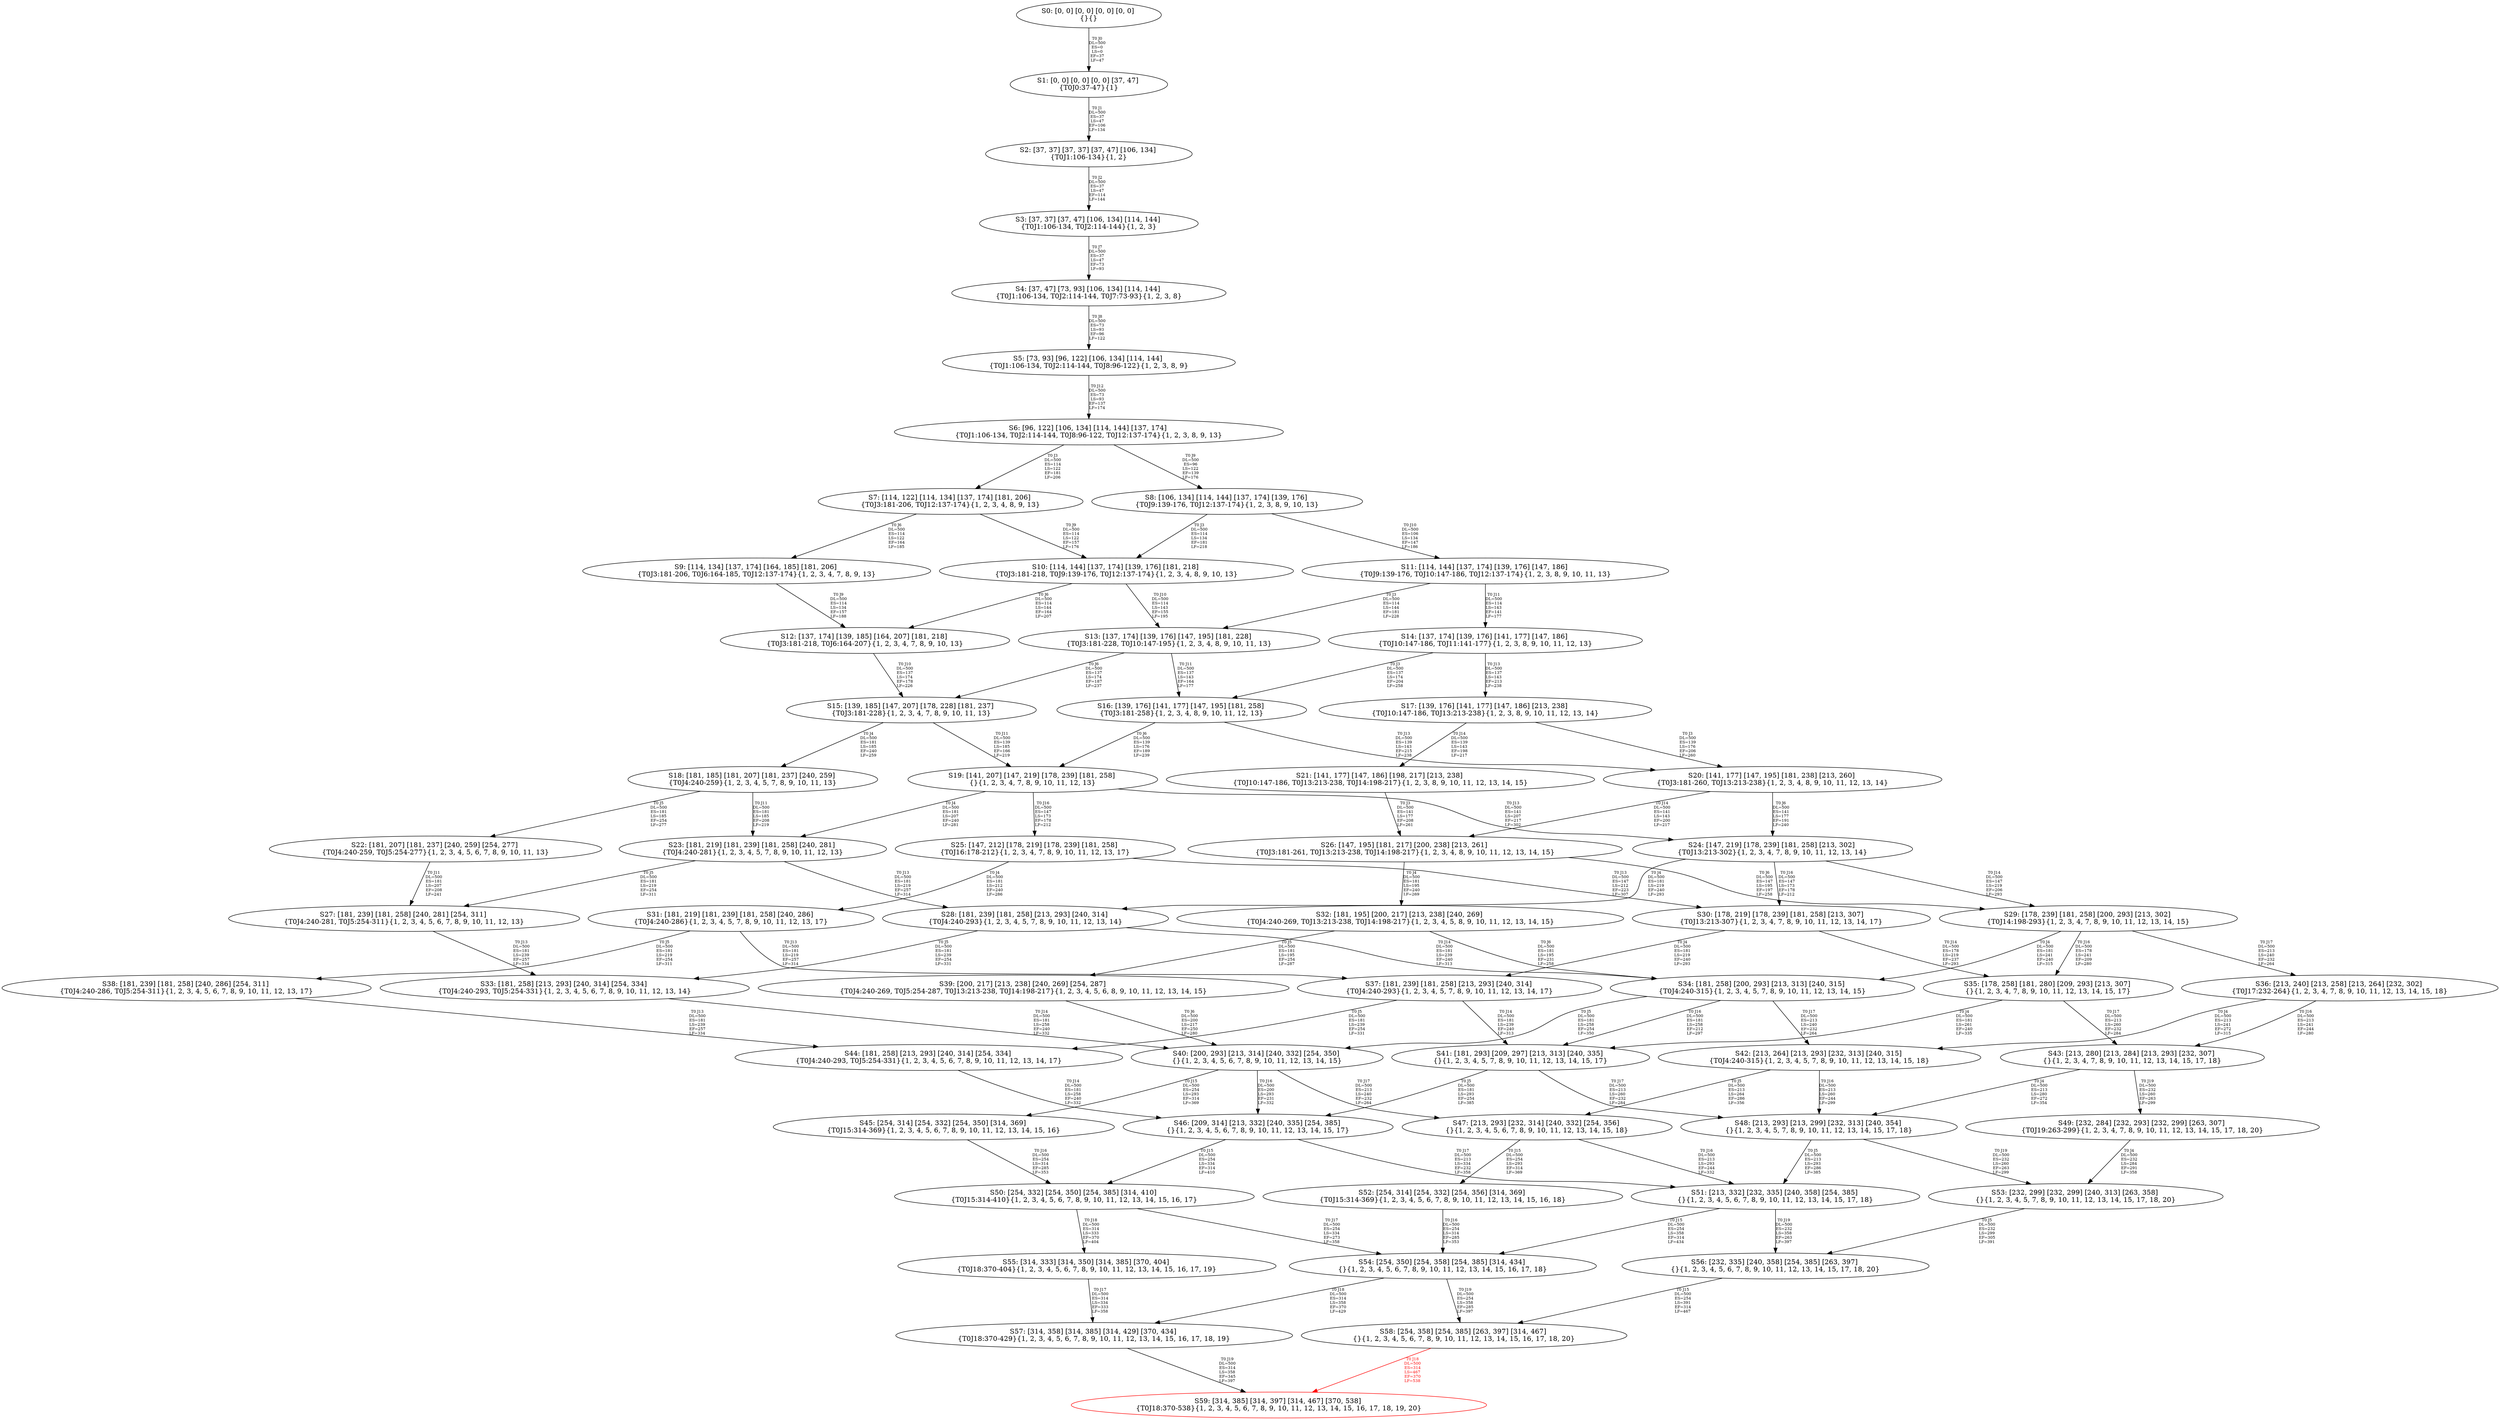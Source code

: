 digraph {
	S0[label="S0: [0, 0] [0, 0] [0, 0] [0, 0] \n{}{}"];
	S1[label="S1: [0, 0] [0, 0] [0, 0] [37, 47] \n{T0J0:37-47}{1}"];
	S2[label="S2: [37, 37] [37, 37] [37, 47] [106, 134] \n{T0J1:106-134}{1, 2}"];
	S3[label="S3: [37, 37] [37, 47] [106, 134] [114, 144] \n{T0J1:106-134, T0J2:114-144}{1, 2, 3}"];
	S4[label="S4: [37, 47] [73, 93] [106, 134] [114, 144] \n{T0J1:106-134, T0J2:114-144, T0J7:73-93}{1, 2, 3, 8}"];
	S5[label="S5: [73, 93] [96, 122] [106, 134] [114, 144] \n{T0J1:106-134, T0J2:114-144, T0J8:96-122}{1, 2, 3, 8, 9}"];
	S6[label="S6: [96, 122] [106, 134] [114, 144] [137, 174] \n{T0J1:106-134, T0J2:114-144, T0J8:96-122, T0J12:137-174}{1, 2, 3, 8, 9, 13}"];
	S7[label="S7: [114, 122] [114, 134] [137, 174] [181, 206] \n{T0J3:181-206, T0J12:137-174}{1, 2, 3, 4, 8, 9, 13}"];
	S8[label="S8: [106, 134] [114, 144] [137, 174] [139, 176] \n{T0J9:139-176, T0J12:137-174}{1, 2, 3, 8, 9, 10, 13}"];
	S9[label="S9: [114, 134] [137, 174] [164, 185] [181, 206] \n{T0J3:181-206, T0J6:164-185, T0J12:137-174}{1, 2, 3, 4, 7, 8, 9, 13}"];
	S10[label="S10: [114, 144] [137, 174] [139, 176] [181, 218] \n{T0J3:181-218, T0J9:139-176, T0J12:137-174}{1, 2, 3, 4, 8, 9, 10, 13}"];
	S11[label="S11: [114, 144] [137, 174] [139, 176] [147, 186] \n{T0J9:139-176, T0J10:147-186, T0J12:137-174}{1, 2, 3, 8, 9, 10, 11, 13}"];
	S12[label="S12: [137, 174] [139, 185] [164, 207] [181, 218] \n{T0J3:181-218, T0J6:164-207}{1, 2, 3, 4, 7, 8, 9, 10, 13}"];
	S13[label="S13: [137, 174] [139, 176] [147, 195] [181, 228] \n{T0J3:181-228, T0J10:147-195}{1, 2, 3, 4, 8, 9, 10, 11, 13}"];
	S14[label="S14: [137, 174] [139, 176] [141, 177] [147, 186] \n{T0J10:147-186, T0J11:141-177}{1, 2, 3, 8, 9, 10, 11, 12, 13}"];
	S15[label="S15: [139, 185] [147, 207] [178, 228] [181, 237] \n{T0J3:181-228}{1, 2, 3, 4, 7, 8, 9, 10, 11, 13}"];
	S16[label="S16: [139, 176] [141, 177] [147, 195] [181, 258] \n{T0J3:181-258}{1, 2, 3, 4, 8, 9, 10, 11, 12, 13}"];
	S17[label="S17: [139, 176] [141, 177] [147, 186] [213, 238] \n{T0J10:147-186, T0J13:213-238}{1, 2, 3, 8, 9, 10, 11, 12, 13, 14}"];
	S18[label="S18: [181, 185] [181, 207] [181, 237] [240, 259] \n{T0J4:240-259}{1, 2, 3, 4, 5, 7, 8, 9, 10, 11, 13}"];
	S19[label="S19: [141, 207] [147, 219] [178, 239] [181, 258] \n{}{1, 2, 3, 4, 7, 8, 9, 10, 11, 12, 13}"];
	S20[label="S20: [141, 177] [147, 195] [181, 238] [213, 260] \n{T0J3:181-260, T0J13:213-238}{1, 2, 3, 4, 8, 9, 10, 11, 12, 13, 14}"];
	S21[label="S21: [141, 177] [147, 186] [198, 217] [213, 238] \n{T0J10:147-186, T0J13:213-238, T0J14:198-217}{1, 2, 3, 8, 9, 10, 11, 12, 13, 14, 15}"];
	S22[label="S22: [181, 207] [181, 237] [240, 259] [254, 277] \n{T0J4:240-259, T0J5:254-277}{1, 2, 3, 4, 5, 6, 7, 8, 9, 10, 11, 13}"];
	S23[label="S23: [181, 219] [181, 239] [181, 258] [240, 281] \n{T0J4:240-281}{1, 2, 3, 4, 5, 7, 8, 9, 10, 11, 12, 13}"];
	S24[label="S24: [147, 219] [178, 239] [181, 258] [213, 302] \n{T0J13:213-302}{1, 2, 3, 4, 7, 8, 9, 10, 11, 12, 13, 14}"];
	S25[label="S25: [147, 212] [178, 219] [178, 239] [181, 258] \n{T0J16:178-212}{1, 2, 3, 4, 7, 8, 9, 10, 11, 12, 13, 17}"];
	S26[label="S26: [147, 195] [181, 217] [200, 238] [213, 261] \n{T0J3:181-261, T0J13:213-238, T0J14:198-217}{1, 2, 3, 4, 8, 9, 10, 11, 12, 13, 14, 15}"];
	S27[label="S27: [181, 239] [181, 258] [240, 281] [254, 311] \n{T0J4:240-281, T0J5:254-311}{1, 2, 3, 4, 5, 6, 7, 8, 9, 10, 11, 12, 13}"];
	S28[label="S28: [181, 239] [181, 258] [213, 293] [240, 314] \n{T0J4:240-293}{1, 2, 3, 4, 5, 7, 8, 9, 10, 11, 12, 13, 14}"];
	S29[label="S29: [178, 239] [181, 258] [200, 293] [213, 302] \n{T0J14:198-293}{1, 2, 3, 4, 7, 8, 9, 10, 11, 12, 13, 14, 15}"];
	S30[label="S30: [178, 219] [178, 239] [181, 258] [213, 307] \n{T0J13:213-307}{1, 2, 3, 4, 7, 8, 9, 10, 11, 12, 13, 14, 17}"];
	S31[label="S31: [181, 219] [181, 239] [181, 258] [240, 286] \n{T0J4:240-286}{1, 2, 3, 4, 5, 7, 8, 9, 10, 11, 12, 13, 17}"];
	S32[label="S32: [181, 195] [200, 217] [213, 238] [240, 269] \n{T0J4:240-269, T0J13:213-238, T0J14:198-217}{1, 2, 3, 4, 5, 8, 9, 10, 11, 12, 13, 14, 15}"];
	S33[label="S33: [181, 258] [213, 293] [240, 314] [254, 334] \n{T0J4:240-293, T0J5:254-331}{1, 2, 3, 4, 5, 6, 7, 8, 9, 10, 11, 12, 13, 14}"];
	S34[label="S34: [181, 258] [200, 293] [213, 313] [240, 315] \n{T0J4:240-315}{1, 2, 3, 4, 5, 7, 8, 9, 10, 11, 12, 13, 14, 15}"];
	S35[label="S35: [178, 258] [181, 280] [209, 293] [213, 307] \n{}{1, 2, 3, 4, 7, 8, 9, 10, 11, 12, 13, 14, 15, 17}"];
	S36[label="S36: [213, 240] [213, 258] [213, 264] [232, 302] \n{T0J17:232-264}{1, 2, 3, 4, 7, 8, 9, 10, 11, 12, 13, 14, 15, 18}"];
	S37[label="S37: [181, 239] [181, 258] [213, 293] [240, 314] \n{T0J4:240-293}{1, 2, 3, 4, 5, 7, 8, 9, 10, 11, 12, 13, 14, 17}"];
	S38[label="S38: [181, 239] [181, 258] [240, 286] [254, 311] \n{T0J4:240-286, T0J5:254-311}{1, 2, 3, 4, 5, 6, 7, 8, 9, 10, 11, 12, 13, 17}"];
	S39[label="S39: [200, 217] [213, 238] [240, 269] [254, 287] \n{T0J4:240-269, T0J5:254-287, T0J13:213-238, T0J14:198-217}{1, 2, 3, 4, 5, 6, 8, 9, 10, 11, 12, 13, 14, 15}"];
	S40[label="S40: [200, 293] [213, 314] [240, 332] [254, 350] \n{}{1, 2, 3, 4, 5, 6, 7, 8, 9, 10, 11, 12, 13, 14, 15}"];
	S41[label="S41: [181, 293] [209, 297] [213, 313] [240, 335] \n{}{1, 2, 3, 4, 5, 7, 8, 9, 10, 11, 12, 13, 14, 15, 17}"];
	S42[label="S42: [213, 264] [213, 293] [232, 313] [240, 315] \n{T0J4:240-315}{1, 2, 3, 4, 5, 7, 8, 9, 10, 11, 12, 13, 14, 15, 18}"];
	S43[label="S43: [213, 280] [213, 284] [213, 293] [232, 307] \n{}{1, 2, 3, 4, 7, 8, 9, 10, 11, 12, 13, 14, 15, 17, 18}"];
	S44[label="S44: [181, 258] [213, 293] [240, 314] [254, 334] \n{T0J4:240-293, T0J5:254-331}{1, 2, 3, 4, 5, 6, 7, 8, 9, 10, 11, 12, 13, 14, 17}"];
	S45[label="S45: [254, 314] [254, 332] [254, 350] [314, 369] \n{T0J15:314-369}{1, 2, 3, 4, 5, 6, 7, 8, 9, 10, 11, 12, 13, 14, 15, 16}"];
	S46[label="S46: [209, 314] [213, 332] [240, 335] [254, 385] \n{}{1, 2, 3, 4, 5, 6, 7, 8, 9, 10, 11, 12, 13, 14, 15, 17}"];
	S47[label="S47: [213, 293] [232, 314] [240, 332] [254, 356] \n{}{1, 2, 3, 4, 5, 6, 7, 8, 9, 10, 11, 12, 13, 14, 15, 18}"];
	S48[label="S48: [213, 293] [213, 299] [232, 313] [240, 354] \n{}{1, 2, 3, 4, 5, 7, 8, 9, 10, 11, 12, 13, 14, 15, 17, 18}"];
	S49[label="S49: [232, 284] [232, 293] [232, 299] [263, 307] \n{T0J19:263-299}{1, 2, 3, 4, 7, 8, 9, 10, 11, 12, 13, 14, 15, 17, 18, 20}"];
	S50[label="S50: [254, 332] [254, 350] [254, 385] [314, 410] \n{T0J15:314-410}{1, 2, 3, 4, 5, 6, 7, 8, 9, 10, 11, 12, 13, 14, 15, 16, 17}"];
	S51[label="S51: [213, 332] [232, 335] [240, 358] [254, 385] \n{}{1, 2, 3, 4, 5, 6, 7, 8, 9, 10, 11, 12, 13, 14, 15, 17, 18}"];
	S52[label="S52: [254, 314] [254, 332] [254, 356] [314, 369] \n{T0J15:314-369}{1, 2, 3, 4, 5, 6, 7, 8, 9, 10, 11, 12, 13, 14, 15, 16, 18}"];
	S53[label="S53: [232, 299] [232, 299] [240, 313] [263, 358] \n{}{1, 2, 3, 4, 5, 7, 8, 9, 10, 11, 12, 13, 14, 15, 17, 18, 20}"];
	S54[label="S54: [254, 350] [254, 358] [254, 385] [314, 434] \n{}{1, 2, 3, 4, 5, 6, 7, 8, 9, 10, 11, 12, 13, 14, 15, 16, 17, 18}"];
	S55[label="S55: [314, 333] [314, 350] [314, 385] [370, 404] \n{T0J18:370-404}{1, 2, 3, 4, 5, 6, 7, 8, 9, 10, 11, 12, 13, 14, 15, 16, 17, 19}"];
	S56[label="S56: [232, 335] [240, 358] [254, 385] [263, 397] \n{}{1, 2, 3, 4, 5, 6, 7, 8, 9, 10, 11, 12, 13, 14, 15, 17, 18, 20}"];
	S57[label="S57: [314, 358] [314, 385] [314, 429] [370, 434] \n{T0J18:370-429}{1, 2, 3, 4, 5, 6, 7, 8, 9, 10, 11, 12, 13, 14, 15, 16, 17, 18, 19}"];
	S58[label="S58: [254, 358] [254, 385] [263, 397] [314, 467] \n{}{1, 2, 3, 4, 5, 6, 7, 8, 9, 10, 11, 12, 13, 14, 15, 16, 17, 18, 20}"];
	S59[label="S59: [314, 385] [314, 397] [314, 467] [370, 538] \n{T0J18:370-538}{1, 2, 3, 4, 5, 6, 7, 8, 9, 10, 11, 12, 13, 14, 15, 16, 17, 18, 19, 20}"];
	S0 -> S1[label="T0 J0\nDL=500\nES=0\nLS=0\nEF=37\nLF=47",fontsize=8];
	S1 -> S2[label="T0 J1\nDL=500\nES=37\nLS=47\nEF=106\nLF=134",fontsize=8];
	S2 -> S3[label="T0 J2\nDL=500\nES=37\nLS=47\nEF=114\nLF=144",fontsize=8];
	S3 -> S4[label="T0 J7\nDL=500\nES=37\nLS=47\nEF=73\nLF=93",fontsize=8];
	S4 -> S5[label="T0 J8\nDL=500\nES=73\nLS=93\nEF=96\nLF=122",fontsize=8];
	S5 -> S6[label="T0 J12\nDL=500\nES=73\nLS=93\nEF=137\nLF=174",fontsize=8];
	S6 -> S7[label="T0 J3\nDL=500\nES=114\nLS=122\nEF=181\nLF=206",fontsize=8];
	S6 -> S8[label="T0 J9\nDL=500\nES=96\nLS=122\nEF=139\nLF=176",fontsize=8];
	S7 -> S9[label="T0 J6\nDL=500\nES=114\nLS=122\nEF=164\nLF=185",fontsize=8];
	S7 -> S10[label="T0 J9\nDL=500\nES=114\nLS=122\nEF=157\nLF=176",fontsize=8];
	S8 -> S10[label="T0 J3\nDL=500\nES=114\nLS=134\nEF=181\nLF=218",fontsize=8];
	S8 -> S11[label="T0 J10\nDL=500\nES=106\nLS=134\nEF=147\nLF=186",fontsize=8];
	S9 -> S12[label="T0 J9\nDL=500\nES=114\nLS=134\nEF=157\nLF=188",fontsize=8];
	S10 -> S12[label="T0 J6\nDL=500\nES=114\nLS=144\nEF=164\nLF=207",fontsize=8];
	S10 -> S13[label="T0 J10\nDL=500\nES=114\nLS=143\nEF=155\nLF=195",fontsize=8];
	S11 -> S13[label="T0 J3\nDL=500\nES=114\nLS=144\nEF=181\nLF=228",fontsize=8];
	S11 -> S14[label="T0 J11\nDL=500\nES=114\nLS=143\nEF=141\nLF=177",fontsize=8];
	S12 -> S15[label="T0 J10\nDL=500\nES=137\nLS=174\nEF=178\nLF=226",fontsize=8];
	S13 -> S15[label="T0 J6\nDL=500\nES=137\nLS=174\nEF=187\nLF=237",fontsize=8];
	S13 -> S16[label="T0 J11\nDL=500\nES=137\nLS=143\nEF=164\nLF=177",fontsize=8];
	S14 -> S16[label="T0 J3\nDL=500\nES=137\nLS=174\nEF=204\nLF=258",fontsize=8];
	S14 -> S17[label="T0 J13\nDL=500\nES=137\nLS=143\nEF=213\nLF=238",fontsize=8];
	S15 -> S18[label="T0 J4\nDL=500\nES=181\nLS=185\nEF=240\nLF=259",fontsize=8];
	S15 -> S19[label="T0 J11\nDL=500\nES=139\nLS=185\nEF=166\nLF=219",fontsize=8];
	S16 -> S19[label="T0 J6\nDL=500\nES=139\nLS=176\nEF=189\nLF=239",fontsize=8];
	S16 -> S20[label="T0 J13\nDL=500\nES=139\nLS=143\nEF=215\nLF=238",fontsize=8];
	S17 -> S20[label="T0 J3\nDL=500\nES=139\nLS=176\nEF=206\nLF=260",fontsize=8];
	S17 -> S21[label="T0 J14\nDL=500\nES=139\nLS=143\nEF=198\nLF=217",fontsize=8];
	S18 -> S22[label="T0 J5\nDL=500\nES=181\nLS=185\nEF=254\nLF=277",fontsize=8];
	S18 -> S23[label="T0 J11\nDL=500\nES=181\nLS=185\nEF=208\nLF=219",fontsize=8];
	S19 -> S23[label="T0 J4\nDL=500\nES=181\nLS=207\nEF=240\nLF=281",fontsize=8];
	S19 -> S24[label="T0 J13\nDL=500\nES=141\nLS=207\nEF=217\nLF=302",fontsize=8];
	S19 -> S25[label="T0 J16\nDL=500\nES=147\nLS=173\nEF=178\nLF=212",fontsize=8];
	S20 -> S24[label="T0 J6\nDL=500\nES=141\nLS=177\nEF=191\nLF=240",fontsize=8];
	S20 -> S26[label="T0 J14\nDL=500\nES=141\nLS=143\nEF=200\nLF=217",fontsize=8];
	S21 -> S26[label="T0 J3\nDL=500\nES=141\nLS=177\nEF=208\nLF=261",fontsize=8];
	S22 -> S27[label="T0 J11\nDL=500\nES=181\nLS=207\nEF=208\nLF=241",fontsize=8];
	S23 -> S27[label="T0 J5\nDL=500\nES=181\nLS=219\nEF=254\nLF=311",fontsize=8];
	S23 -> S28[label="T0 J13\nDL=500\nES=181\nLS=219\nEF=257\nLF=314",fontsize=8];
	S24 -> S28[label="T0 J4\nDL=500\nES=181\nLS=219\nEF=240\nLF=293",fontsize=8];
	S24 -> S29[label="T0 J14\nDL=500\nES=147\nLS=219\nEF=206\nLF=293",fontsize=8];
	S24 -> S30[label="T0 J16\nDL=500\nES=147\nLS=173\nEF=178\nLF=212",fontsize=8];
	S25 -> S31[label="T0 J4\nDL=500\nES=181\nLS=212\nEF=240\nLF=286",fontsize=8];
	S25 -> S30[label="T0 J13\nDL=500\nES=147\nLS=212\nEF=223\nLF=307",fontsize=8];
	S26 -> S32[label="T0 J4\nDL=500\nES=181\nLS=195\nEF=240\nLF=269",fontsize=8];
	S26 -> S29[label="T0 J6\nDL=500\nES=147\nLS=195\nEF=197\nLF=258",fontsize=8];
	S27 -> S33[label="T0 J13\nDL=500\nES=181\nLS=239\nEF=257\nLF=334",fontsize=8];
	S28 -> S33[label="T0 J5\nDL=500\nES=181\nLS=239\nEF=254\nLF=331",fontsize=8];
	S28 -> S34[label="T0 J14\nDL=500\nES=181\nLS=239\nEF=240\nLF=313",fontsize=8];
	S29 -> S34[label="T0 J4\nDL=500\nES=181\nLS=241\nEF=240\nLF=315",fontsize=8];
	S29 -> S35[label="T0 J16\nDL=500\nES=178\nLS=241\nEF=209\nLF=280",fontsize=8];
	S29 -> S36[label="T0 J17\nDL=500\nES=213\nLS=240\nEF=232\nLF=264",fontsize=8];
	S30 -> S37[label="T0 J4\nDL=500\nES=181\nLS=219\nEF=240\nLF=293",fontsize=8];
	S30 -> S35[label="T0 J14\nDL=500\nES=178\nLS=219\nEF=237\nLF=293",fontsize=8];
	S31 -> S38[label="T0 J5\nDL=500\nES=181\nLS=219\nEF=254\nLF=311",fontsize=8];
	S31 -> S37[label="T0 J13\nDL=500\nES=181\nLS=219\nEF=257\nLF=314",fontsize=8];
	S32 -> S39[label="T0 J5\nDL=500\nES=181\nLS=195\nEF=254\nLF=287",fontsize=8];
	S32 -> S34[label="T0 J6\nDL=500\nES=181\nLS=195\nEF=231\nLF=258",fontsize=8];
	S33 -> S40[label="T0 J14\nDL=500\nES=181\nLS=258\nEF=240\nLF=332",fontsize=8];
	S34 -> S40[label="T0 J5\nDL=500\nES=181\nLS=258\nEF=254\nLF=350",fontsize=8];
	S34 -> S41[label="T0 J16\nDL=500\nES=181\nLS=258\nEF=212\nLF=297",fontsize=8];
	S34 -> S42[label="T0 J17\nDL=500\nES=213\nLS=240\nEF=232\nLF=264",fontsize=8];
	S35 -> S41[label="T0 J4\nDL=500\nES=181\nLS=261\nEF=240\nLF=335",fontsize=8];
	S35 -> S43[label="T0 J17\nDL=500\nES=213\nLS=260\nEF=232\nLF=284",fontsize=8];
	S36 -> S42[label="T0 J4\nDL=500\nES=213\nLS=241\nEF=272\nLF=315",fontsize=8];
	S36 -> S43[label="T0 J16\nDL=500\nES=213\nLS=241\nEF=244\nLF=280",fontsize=8];
	S37 -> S44[label="T0 J5\nDL=500\nES=181\nLS=239\nEF=254\nLF=331",fontsize=8];
	S37 -> S41[label="T0 J14\nDL=500\nES=181\nLS=239\nEF=240\nLF=313",fontsize=8];
	S38 -> S44[label="T0 J13\nDL=500\nES=181\nLS=239\nEF=257\nLF=334",fontsize=8];
	S39 -> S40[label="T0 J6\nDL=500\nES=200\nLS=217\nEF=250\nLF=280",fontsize=8];
	S40 -> S45[label="T0 J15\nDL=500\nES=254\nLS=293\nEF=314\nLF=369",fontsize=8];
	S40 -> S46[label="T0 J16\nDL=500\nES=200\nLS=293\nEF=231\nLF=332",fontsize=8];
	S40 -> S47[label="T0 J17\nDL=500\nES=213\nLS=240\nEF=232\nLF=264",fontsize=8];
	S41 -> S46[label="T0 J5\nDL=500\nES=181\nLS=293\nEF=254\nLF=385",fontsize=8];
	S41 -> S48[label="T0 J17\nDL=500\nES=213\nLS=260\nEF=232\nLF=284",fontsize=8];
	S42 -> S47[label="T0 J5\nDL=500\nES=213\nLS=264\nEF=286\nLF=356",fontsize=8];
	S42 -> S48[label="T0 J16\nDL=500\nES=213\nLS=260\nEF=244\nLF=299",fontsize=8];
	S43 -> S48[label="T0 J4\nDL=500\nES=213\nLS=280\nEF=272\nLF=354",fontsize=8];
	S43 -> S49[label="T0 J19\nDL=500\nES=232\nLS=260\nEF=263\nLF=299",fontsize=8];
	S44 -> S46[label="T0 J14\nDL=500\nES=181\nLS=258\nEF=240\nLF=332",fontsize=8];
	S45 -> S50[label="T0 J16\nDL=500\nES=254\nLS=314\nEF=285\nLF=353",fontsize=8];
	S46 -> S50[label="T0 J15\nDL=500\nES=254\nLS=334\nEF=314\nLF=410",fontsize=8];
	S46 -> S51[label="T0 J17\nDL=500\nES=213\nLS=334\nEF=232\nLF=358",fontsize=8];
	S47 -> S52[label="T0 J15\nDL=500\nES=254\nLS=293\nEF=314\nLF=369",fontsize=8];
	S47 -> S51[label="T0 J16\nDL=500\nES=213\nLS=293\nEF=244\nLF=332",fontsize=8];
	S48 -> S51[label="T0 J5\nDL=500\nES=213\nLS=293\nEF=286\nLF=385",fontsize=8];
	S48 -> S53[label="T0 J19\nDL=500\nES=232\nLS=260\nEF=263\nLF=299",fontsize=8];
	S49 -> S53[label="T0 J4\nDL=500\nES=232\nLS=284\nEF=291\nLF=358",fontsize=8];
	S50 -> S54[label="T0 J17\nDL=500\nES=254\nLS=334\nEF=273\nLF=358",fontsize=8];
	S50 -> S55[label="T0 J18\nDL=500\nES=314\nLS=333\nEF=370\nLF=404",fontsize=8];
	S51 -> S54[label="T0 J15\nDL=500\nES=254\nLS=358\nEF=314\nLF=434",fontsize=8];
	S51 -> S56[label="T0 J19\nDL=500\nES=232\nLS=358\nEF=263\nLF=397",fontsize=8];
	S52 -> S54[label="T0 J16\nDL=500\nES=254\nLS=314\nEF=285\nLF=353",fontsize=8];
	S53 -> S56[label="T0 J5\nDL=500\nES=232\nLS=299\nEF=305\nLF=391",fontsize=8];
	S54 -> S57[label="T0 J18\nDL=500\nES=314\nLS=358\nEF=370\nLF=429",fontsize=8];
	S54 -> S58[label="T0 J19\nDL=500\nES=254\nLS=358\nEF=285\nLF=397",fontsize=8];
	S55 -> S57[label="T0 J17\nDL=500\nES=314\nLS=334\nEF=333\nLF=358",fontsize=8];
	S56 -> S58[label="T0 J15\nDL=500\nES=254\nLS=391\nEF=314\nLF=467",fontsize=8];
	S57 -> S59[label="T0 J19\nDL=500\nES=314\nLS=358\nEF=345\nLF=397",fontsize=8];
	S58 -> S59[label="T0 J18\nDL=500\nES=314\nLS=467\nEF=370\nLF=538",color=Red,fontcolor=Red,fontsize=8];
S59[color=Red];
}
